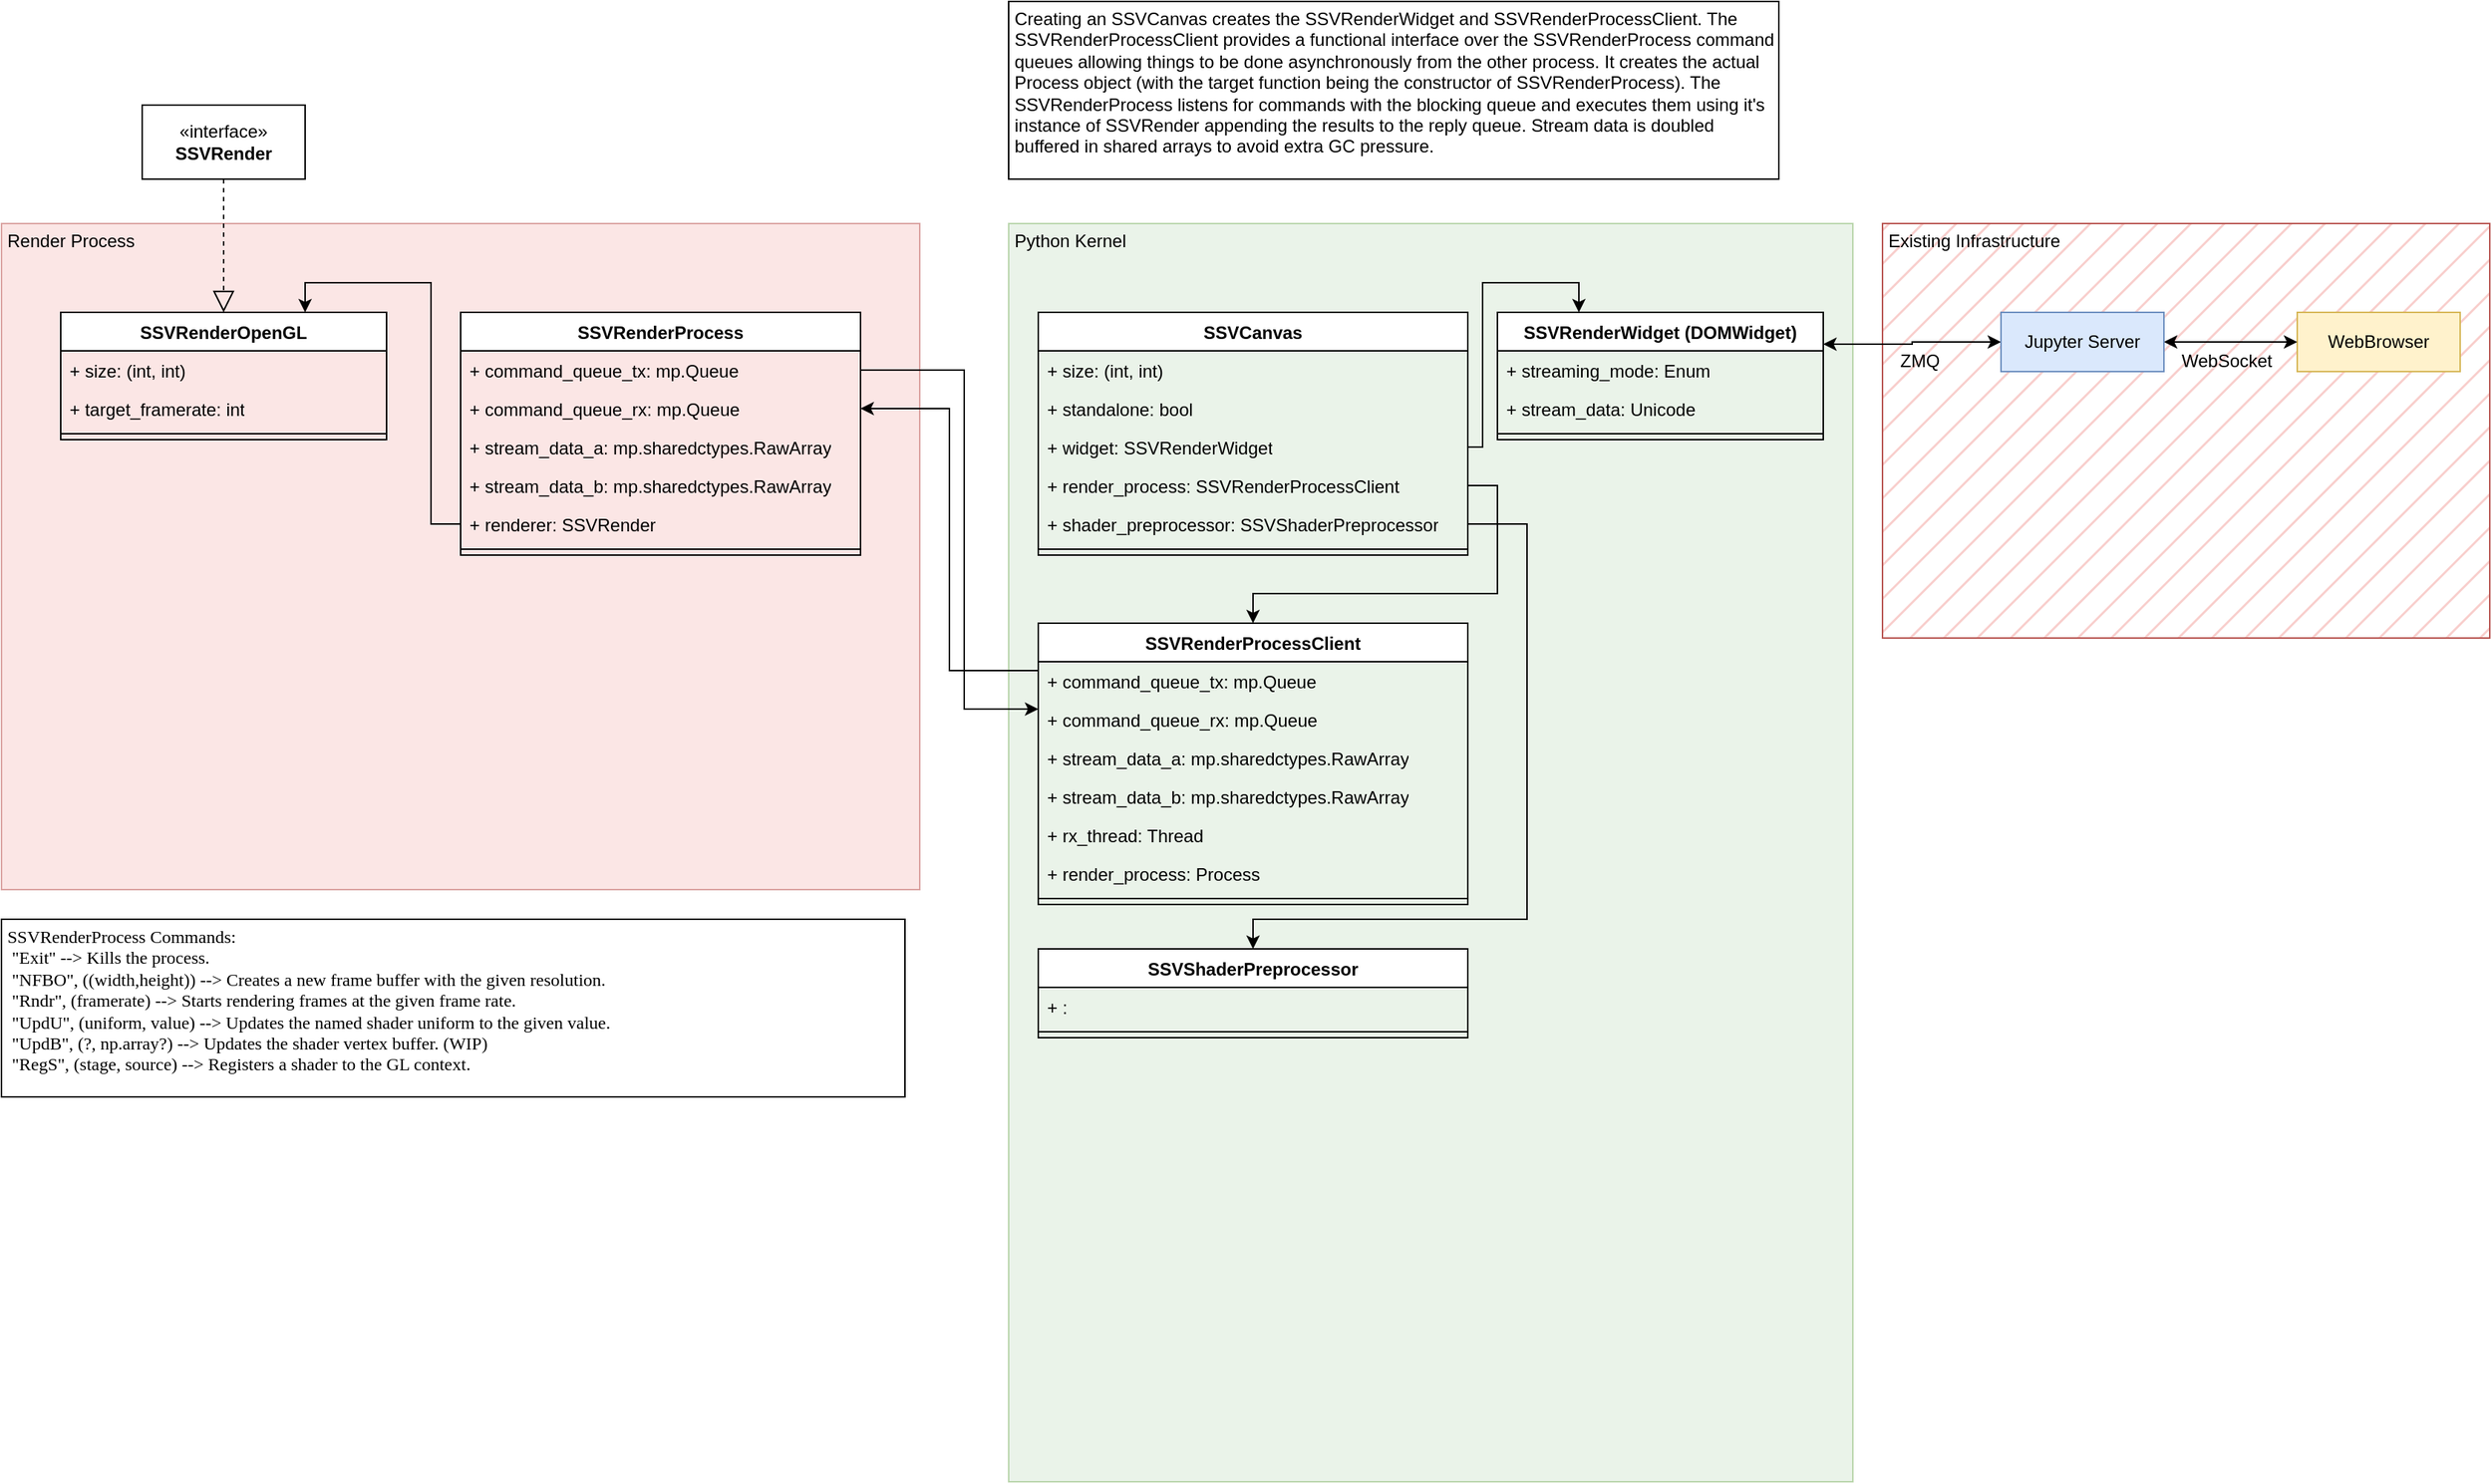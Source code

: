 <mxfile version="21.2.1" type="device">
  <diagram id="C5RBs43oDa-KdzZeNtuy" name="Page-1">
    <mxGraphModel dx="3695" dy="1500" grid="1" gridSize="10" guides="1" tooltips="1" connect="1" arrows="1" fold="1" page="1" pageScale="1" pageWidth="827" pageHeight="1169" math="0" shadow="0">
      <root>
        <mxCell id="WIyWlLk6GJQsqaUBKTNV-0" />
        <mxCell id="WIyWlLk6GJQsqaUBKTNV-1" parent="WIyWlLk6GJQsqaUBKTNV-0" />
        <mxCell id="OArZoNkkYWCq3TbzpfUT-14" value="Existing Infrastructure" style="rounded=0;whiteSpace=wrap;html=1;fillColor=#f8cecc;strokeColor=#b85450;fillStyle=hatch;verticalAlign=top;align=left;spacing=4;spacingTop=-4;" vertex="1" parent="WIyWlLk6GJQsqaUBKTNV-1">
          <mxGeometry x="470" y="190" width="410" height="280" as="geometry" />
        </mxCell>
        <mxCell id="OArZoNkkYWCq3TbzpfUT-6" value="Python Kernel" style="rounded=0;whiteSpace=wrap;html=1;fillColor=#d5e8d4;strokeColor=#82b366;fillStyle=auto;gradientColor=none;opacity=50;align=left;verticalAlign=top;spacing=4;spacingTop=-4;" vertex="1" parent="WIyWlLk6GJQsqaUBKTNV-1">
          <mxGeometry x="-120" y="190" width="570" height="850" as="geometry" />
        </mxCell>
        <mxCell id="OArZoNkkYWCq3TbzpfUT-12" style="edgeStyle=orthogonalEdgeStyle;rounded=0;orthogonalLoop=1;jettySize=auto;html=1;exitX=1;exitY=0.25;exitDx=0;exitDy=0;entryX=0;entryY=0.5;entryDx=0;entryDy=0;startArrow=classic;startFill=1;" edge="1" parent="WIyWlLk6GJQsqaUBKTNV-1" source="OArZoNkkYWCq3TbzpfUT-0" target="OArZoNkkYWCq3TbzpfUT-5">
          <mxGeometry relative="1" as="geometry">
            <Array as="points">
              <mxPoint x="490" y="272" />
              <mxPoint x="490" y="270" />
            </Array>
          </mxGeometry>
        </mxCell>
        <mxCell id="OArZoNkkYWCq3TbzpfUT-0" value="SSVRenderWidget (DOMWidget)" style="swimlane;fontStyle=1;align=center;verticalAlign=top;childLayout=stackLayout;horizontal=1;startSize=26;horizontalStack=0;resizeParent=1;resizeParentMax=0;resizeLast=0;collapsible=1;marginBottom=0;whiteSpace=wrap;html=1;" vertex="1" parent="WIyWlLk6GJQsqaUBKTNV-1">
          <mxGeometry x="210" y="250" width="220" height="86" as="geometry" />
        </mxCell>
        <mxCell id="OArZoNkkYWCq3TbzpfUT-1" value="+ streaming_mode: Enum" style="text;strokeColor=none;fillColor=none;align=left;verticalAlign=top;spacingLeft=4;spacingRight=4;overflow=hidden;rotatable=0;points=[[0,0.5],[1,0.5]];portConstraint=eastwest;whiteSpace=wrap;html=1;" vertex="1" parent="OArZoNkkYWCq3TbzpfUT-0">
          <mxGeometry y="26" width="220" height="26" as="geometry" />
        </mxCell>
        <mxCell id="OArZoNkkYWCq3TbzpfUT-15" value="+ stream_data: Unicode" style="text;strokeColor=none;fillColor=none;align=left;verticalAlign=top;spacingLeft=4;spacingRight=4;overflow=hidden;rotatable=0;points=[[0,0.5],[1,0.5]];portConstraint=eastwest;whiteSpace=wrap;html=1;" vertex="1" parent="OArZoNkkYWCq3TbzpfUT-0">
          <mxGeometry y="52" width="220" height="26" as="geometry" />
        </mxCell>
        <mxCell id="OArZoNkkYWCq3TbzpfUT-2" value="" style="line;strokeWidth=1;fillColor=none;align=left;verticalAlign=middle;spacingTop=-1;spacingLeft=3;spacingRight=3;rotatable=0;labelPosition=right;points=[];portConstraint=eastwest;strokeColor=inherit;" vertex="1" parent="OArZoNkkYWCq3TbzpfUT-0">
          <mxGeometry y="78" width="220" height="8" as="geometry" />
        </mxCell>
        <mxCell id="OArZoNkkYWCq3TbzpfUT-4" value="WebBrowser" style="html=1;whiteSpace=wrap;fillColor=#fff2cc;strokeColor=#d6b656;" vertex="1" parent="WIyWlLk6GJQsqaUBKTNV-1">
          <mxGeometry x="750" y="250" width="110" height="40" as="geometry" />
        </mxCell>
        <mxCell id="OArZoNkkYWCq3TbzpfUT-8" style="edgeStyle=orthogonalEdgeStyle;rounded=0;orthogonalLoop=1;jettySize=auto;html=1;exitX=1;exitY=0.5;exitDx=0;exitDy=0;entryX=0;entryY=0.5;entryDx=0;entryDy=0;endArrow=classic;endFill=1;startArrow=classic;startFill=1;" edge="1" parent="WIyWlLk6GJQsqaUBKTNV-1" source="OArZoNkkYWCq3TbzpfUT-5" target="OArZoNkkYWCq3TbzpfUT-4">
          <mxGeometry relative="1" as="geometry" />
        </mxCell>
        <mxCell id="OArZoNkkYWCq3TbzpfUT-5" value="Jupyter Server" style="html=1;whiteSpace=wrap;fillColor=#dae8fc;strokeColor=#6c8ebf;" vertex="1" parent="WIyWlLk6GJQsqaUBKTNV-1">
          <mxGeometry x="550" y="250" width="110" height="40" as="geometry" />
        </mxCell>
        <mxCell id="OArZoNkkYWCq3TbzpfUT-7" value="Render Process" style="rounded=0;whiteSpace=wrap;html=1;fillColor=#f8cecc;strokeColor=#b85450;fillStyle=auto;opacity=50;align=left;verticalAlign=top;spacing=4;spacingTop=-4;" vertex="1" parent="WIyWlLk6GJQsqaUBKTNV-1">
          <mxGeometry x="-800" y="190" width="620" height="450" as="geometry" />
        </mxCell>
        <mxCell id="OArZoNkkYWCq3TbzpfUT-9" value="WebSocket" style="text;html=1;align=left;verticalAlign=middle;resizable=0;points=[];autosize=1;strokeColor=none;fillColor=none;" vertex="1" parent="WIyWlLk6GJQsqaUBKTNV-1">
          <mxGeometry x="670" y="268" width="80" height="30" as="geometry" />
        </mxCell>
        <mxCell id="OArZoNkkYWCq3TbzpfUT-13" value="ZMQ" style="text;html=1;align=left;verticalAlign=middle;resizable=0;points=[];autosize=1;strokeColor=none;fillColor=none;" vertex="1" parent="WIyWlLk6GJQsqaUBKTNV-1">
          <mxGeometry x="480" y="268" width="50" height="30" as="geometry" />
        </mxCell>
        <mxCell id="OArZoNkkYWCq3TbzpfUT-16" value="SSVCanvas" style="swimlane;fontStyle=1;align=center;verticalAlign=top;childLayout=stackLayout;horizontal=1;startSize=26;horizontalStack=0;resizeParent=1;resizeParentMax=0;resizeLast=0;collapsible=1;marginBottom=0;whiteSpace=wrap;html=1;" vertex="1" parent="WIyWlLk6GJQsqaUBKTNV-1">
          <mxGeometry x="-100" y="250" width="290" height="164" as="geometry" />
        </mxCell>
        <mxCell id="OArZoNkkYWCq3TbzpfUT-17" value="+ size: (int, int)" style="text;strokeColor=none;fillColor=none;align=left;verticalAlign=top;spacingLeft=4;spacingRight=4;overflow=hidden;rotatable=0;points=[[0,0.5],[1,0.5]];portConstraint=eastwest;whiteSpace=wrap;html=1;" vertex="1" parent="OArZoNkkYWCq3TbzpfUT-16">
          <mxGeometry y="26" width="290" height="26" as="geometry" />
        </mxCell>
        <mxCell id="OArZoNkkYWCq3TbzpfUT-18" value="+ standalone: bool" style="text;strokeColor=none;fillColor=none;align=left;verticalAlign=top;spacingLeft=4;spacingRight=4;overflow=hidden;rotatable=0;points=[[0,0.5],[1,0.5]];portConstraint=eastwest;whiteSpace=wrap;html=1;" vertex="1" parent="OArZoNkkYWCq3TbzpfUT-16">
          <mxGeometry y="52" width="290" height="26" as="geometry" />
        </mxCell>
        <mxCell id="OArZoNkkYWCq3TbzpfUT-21" value="+ widget: SSVRenderWidget" style="text;strokeColor=none;fillColor=none;align=left;verticalAlign=top;spacingLeft=4;spacingRight=4;overflow=hidden;rotatable=0;points=[[0,0.5],[1,0.5]];portConstraint=eastwest;whiteSpace=wrap;html=1;" vertex="1" parent="OArZoNkkYWCq3TbzpfUT-16">
          <mxGeometry y="78" width="290" height="26" as="geometry" />
        </mxCell>
        <mxCell id="OArZoNkkYWCq3TbzpfUT-22" value="+ render_process: SSVRenderProcessClient" style="text;strokeColor=none;fillColor=none;align=left;verticalAlign=top;spacingLeft=4;spacingRight=4;overflow=hidden;rotatable=0;points=[[0,0.5],[1,0.5]];portConstraint=eastwest;whiteSpace=wrap;html=1;" vertex="1" parent="OArZoNkkYWCq3TbzpfUT-16">
          <mxGeometry y="104" width="290" height="26" as="geometry" />
        </mxCell>
        <mxCell id="OArZoNkkYWCq3TbzpfUT-76" value="+ shader_preprocessor: SSVShaderPreprocessor" style="text;strokeColor=none;fillColor=none;align=left;verticalAlign=top;spacingLeft=4;spacingRight=4;overflow=hidden;rotatable=0;points=[[0,0.5],[1,0.5]];portConstraint=eastwest;whiteSpace=wrap;html=1;" vertex="1" parent="OArZoNkkYWCq3TbzpfUT-16">
          <mxGeometry y="130" width="290" height="26" as="geometry" />
        </mxCell>
        <mxCell id="OArZoNkkYWCq3TbzpfUT-19" value="" style="line;strokeWidth=1;fillColor=none;align=left;verticalAlign=middle;spacingTop=-1;spacingLeft=3;spacingRight=3;rotatable=0;labelPosition=right;points=[];portConstraint=eastwest;strokeColor=inherit;" vertex="1" parent="OArZoNkkYWCq3TbzpfUT-16">
          <mxGeometry y="156" width="290" height="8" as="geometry" />
        </mxCell>
        <mxCell id="OArZoNkkYWCq3TbzpfUT-24" value="SSVRenderProcess" style="swimlane;fontStyle=1;align=center;verticalAlign=top;childLayout=stackLayout;horizontal=1;startSize=26;horizontalStack=0;resizeParent=1;resizeParentMax=0;resizeLast=0;collapsible=1;marginBottom=0;whiteSpace=wrap;html=1;" vertex="1" parent="WIyWlLk6GJQsqaUBKTNV-1">
          <mxGeometry x="-490" y="250" width="270" height="164" as="geometry" />
        </mxCell>
        <mxCell id="OArZoNkkYWCq3TbzpfUT-52" value="+ command_queue_tx: mp.Queue" style="text;strokeColor=none;fillColor=none;align=left;verticalAlign=top;spacingLeft=4;spacingRight=4;overflow=hidden;rotatable=0;points=[[0,0.5],[1,0.5]];portConstraint=eastwest;whiteSpace=wrap;html=1;" vertex="1" parent="OArZoNkkYWCq3TbzpfUT-24">
          <mxGeometry y="26" width="270" height="26" as="geometry" />
        </mxCell>
        <mxCell id="OArZoNkkYWCq3TbzpfUT-55" value="+ command_queue_rx: mp.Queue" style="text;strokeColor=none;fillColor=none;align=left;verticalAlign=top;spacingLeft=4;spacingRight=4;overflow=hidden;rotatable=0;points=[[0,0.5],[1,0.5]];portConstraint=eastwest;whiteSpace=wrap;html=1;" vertex="1" parent="OArZoNkkYWCq3TbzpfUT-24">
          <mxGeometry y="52" width="270" height="26" as="geometry" />
        </mxCell>
        <mxCell id="OArZoNkkYWCq3TbzpfUT-66" value="+ stream_data_a: mp.sharedctypes.RawArray" style="text;strokeColor=none;fillColor=none;align=left;verticalAlign=top;spacingLeft=4;spacingRight=4;overflow=hidden;rotatable=0;points=[[0,0.5],[1,0.5]];portConstraint=eastwest;whiteSpace=wrap;html=1;" vertex="1" parent="OArZoNkkYWCq3TbzpfUT-24">
          <mxGeometry y="78" width="270" height="26" as="geometry" />
        </mxCell>
        <mxCell id="OArZoNkkYWCq3TbzpfUT-67" value="+ stream_data_b: mp.sharedctypes.RawArray" style="text;strokeColor=none;fillColor=none;align=left;verticalAlign=top;spacingLeft=4;spacingRight=4;overflow=hidden;rotatable=0;points=[[0,0.5],[1,0.5]];portConstraint=eastwest;whiteSpace=wrap;html=1;" vertex="1" parent="OArZoNkkYWCq3TbzpfUT-24">
          <mxGeometry y="104" width="270" height="26" as="geometry" />
        </mxCell>
        <mxCell id="OArZoNkkYWCq3TbzpfUT-29" value="+ renderer: SSVRender" style="text;strokeColor=none;fillColor=none;align=left;verticalAlign=top;spacingLeft=4;spacingRight=4;overflow=hidden;rotatable=0;points=[[0,0.5],[1,0.5]];portConstraint=eastwest;whiteSpace=wrap;html=1;" vertex="1" parent="OArZoNkkYWCq3TbzpfUT-24">
          <mxGeometry y="130" width="270" height="26" as="geometry" />
        </mxCell>
        <mxCell id="OArZoNkkYWCq3TbzpfUT-30" value="" style="line;strokeWidth=1;fillColor=none;align=left;verticalAlign=middle;spacingTop=-1;spacingLeft=3;spacingRight=3;rotatable=0;labelPosition=right;points=[];portConstraint=eastwest;strokeColor=inherit;" vertex="1" parent="OArZoNkkYWCq3TbzpfUT-24">
          <mxGeometry y="156" width="270" height="8" as="geometry" />
        </mxCell>
        <mxCell id="OArZoNkkYWCq3TbzpfUT-31" value="SSVRenderOpenGL" style="swimlane;fontStyle=1;align=center;verticalAlign=top;childLayout=stackLayout;horizontal=1;startSize=26;horizontalStack=0;resizeParent=1;resizeParentMax=0;resizeLast=0;collapsible=1;marginBottom=0;whiteSpace=wrap;html=1;" vertex="1" parent="WIyWlLk6GJQsqaUBKTNV-1">
          <mxGeometry x="-760" y="250" width="220" height="86" as="geometry" />
        </mxCell>
        <mxCell id="OArZoNkkYWCq3TbzpfUT-32" value="+ size: (int, int)" style="text;strokeColor=none;fillColor=none;align=left;verticalAlign=top;spacingLeft=4;spacingRight=4;overflow=hidden;rotatable=0;points=[[0,0.5],[1,0.5]];portConstraint=eastwest;whiteSpace=wrap;html=1;" vertex="1" parent="OArZoNkkYWCq3TbzpfUT-31">
          <mxGeometry y="26" width="220" height="26" as="geometry" />
        </mxCell>
        <mxCell id="OArZoNkkYWCq3TbzpfUT-34" value="+ target_framerate: int" style="text;strokeColor=none;fillColor=none;align=left;verticalAlign=top;spacingLeft=4;spacingRight=4;overflow=hidden;rotatable=0;points=[[0,0.5],[1,0.5]];portConstraint=eastwest;whiteSpace=wrap;html=1;" vertex="1" parent="OArZoNkkYWCq3TbzpfUT-31">
          <mxGeometry y="52" width="220" height="26" as="geometry" />
        </mxCell>
        <mxCell id="OArZoNkkYWCq3TbzpfUT-37" value="" style="line;strokeWidth=1;fillColor=none;align=left;verticalAlign=middle;spacingTop=-1;spacingLeft=3;spacingRight=3;rotatable=0;labelPosition=right;points=[];portConstraint=eastwest;strokeColor=inherit;" vertex="1" parent="OArZoNkkYWCq3TbzpfUT-31">
          <mxGeometry y="78" width="220" height="8" as="geometry" />
        </mxCell>
        <mxCell id="OArZoNkkYWCq3TbzpfUT-38" value="«interface»&lt;br&gt;&lt;b&gt;SSVRender&lt;/b&gt;" style="html=1;whiteSpace=wrap;" vertex="1" parent="WIyWlLk6GJQsqaUBKTNV-1">
          <mxGeometry x="-705" y="110" width="110" height="50" as="geometry" />
        </mxCell>
        <mxCell id="OArZoNkkYWCq3TbzpfUT-39" value="" style="endArrow=block;dashed=1;endFill=0;endSize=12;html=1;rounded=0;exitX=0.5;exitY=1;exitDx=0;exitDy=0;entryX=0.5;entryY=0;entryDx=0;entryDy=0;" edge="1" parent="WIyWlLk6GJQsqaUBKTNV-1" source="OArZoNkkYWCq3TbzpfUT-38" target="OArZoNkkYWCq3TbzpfUT-31">
          <mxGeometry width="160" relative="1" as="geometry">
            <mxPoint x="-430" y="100" as="sourcePoint" />
            <mxPoint x="-270" y="100" as="targetPoint" />
          </mxGeometry>
        </mxCell>
        <mxCell id="OArZoNkkYWCq3TbzpfUT-40" value="SSVRenderProcessClient" style="swimlane;fontStyle=1;align=center;verticalAlign=top;childLayout=stackLayout;horizontal=1;startSize=26;horizontalStack=0;resizeParent=1;resizeParentMax=0;resizeLast=0;collapsible=1;marginBottom=0;whiteSpace=wrap;html=1;" vertex="1" parent="WIyWlLk6GJQsqaUBKTNV-1">
          <mxGeometry x="-100" y="460" width="290" height="190" as="geometry" />
        </mxCell>
        <mxCell id="OArZoNkkYWCq3TbzpfUT-45" value="+ command_queue_tx: mp.Queue" style="text;strokeColor=none;fillColor=none;align=left;verticalAlign=top;spacingLeft=4;spacingRight=4;overflow=hidden;rotatable=0;points=[[0,0.5],[1,0.5]];portConstraint=eastwest;whiteSpace=wrap;html=1;" vertex="1" parent="OArZoNkkYWCq3TbzpfUT-40">
          <mxGeometry y="26" width="290" height="26" as="geometry" />
        </mxCell>
        <mxCell id="OArZoNkkYWCq3TbzpfUT-50" value="+ command_queue_rx: mp.Queue" style="text;strokeColor=none;fillColor=none;align=left;verticalAlign=top;spacingLeft=4;spacingRight=4;overflow=hidden;rotatable=0;points=[[0,0.5],[1,0.5]];portConstraint=eastwest;whiteSpace=wrap;html=1;" vertex="1" parent="OArZoNkkYWCq3TbzpfUT-40">
          <mxGeometry y="52" width="290" height="26" as="geometry" />
        </mxCell>
        <mxCell id="OArZoNkkYWCq3TbzpfUT-64" value="+ stream_data_a: mp.sharedctypes.RawArray" style="text;strokeColor=none;fillColor=none;align=left;verticalAlign=top;spacingLeft=4;spacingRight=4;overflow=hidden;rotatable=0;points=[[0,0.5],[1,0.5]];portConstraint=eastwest;whiteSpace=wrap;html=1;" vertex="1" parent="OArZoNkkYWCq3TbzpfUT-40">
          <mxGeometry y="78" width="290" height="26" as="geometry" />
        </mxCell>
        <mxCell id="OArZoNkkYWCq3TbzpfUT-65" value="+ stream_data_b: mp.sharedctypes.RawArray" style="text;strokeColor=none;fillColor=none;align=left;verticalAlign=top;spacingLeft=4;spacingRight=4;overflow=hidden;rotatable=0;points=[[0,0.5],[1,0.5]];portConstraint=eastwest;whiteSpace=wrap;html=1;" vertex="1" parent="OArZoNkkYWCq3TbzpfUT-40">
          <mxGeometry y="104" width="290" height="26" as="geometry" />
        </mxCell>
        <mxCell id="OArZoNkkYWCq3TbzpfUT-57" value="+ rx_thread: Thread" style="text;strokeColor=none;fillColor=none;align=left;verticalAlign=top;spacingLeft=4;spacingRight=4;overflow=hidden;rotatable=0;points=[[0,0.5],[1,0.5]];portConstraint=eastwest;whiteSpace=wrap;html=1;" vertex="1" parent="OArZoNkkYWCq3TbzpfUT-40">
          <mxGeometry y="130" width="290" height="26" as="geometry" />
        </mxCell>
        <mxCell id="OArZoNkkYWCq3TbzpfUT-63" value="+ render_process: Process" style="text;strokeColor=none;fillColor=none;align=left;verticalAlign=top;spacingLeft=4;spacingRight=4;overflow=hidden;rotatable=0;points=[[0,0.5],[1,0.5]];portConstraint=eastwest;whiteSpace=wrap;html=1;" vertex="1" parent="OArZoNkkYWCq3TbzpfUT-40">
          <mxGeometry y="156" width="290" height="26" as="geometry" />
        </mxCell>
        <mxCell id="OArZoNkkYWCq3TbzpfUT-46" value="" style="line;strokeWidth=1;fillColor=none;align=left;verticalAlign=middle;spacingTop=-1;spacingLeft=3;spacingRight=3;rotatable=0;labelPosition=right;points=[];portConstraint=eastwest;strokeColor=inherit;" vertex="1" parent="OArZoNkkYWCq3TbzpfUT-40">
          <mxGeometry y="182" width="290" height="8" as="geometry" />
        </mxCell>
        <mxCell id="OArZoNkkYWCq3TbzpfUT-47" value="" style="edgeStyle=orthogonalEdgeStyle;rounded=0;orthogonalLoop=1;jettySize=auto;html=1;entryX=0.25;entryY=0;entryDx=0;entryDy=0;" edge="1" parent="WIyWlLk6GJQsqaUBKTNV-1" source="OArZoNkkYWCq3TbzpfUT-21" target="OArZoNkkYWCq3TbzpfUT-0">
          <mxGeometry relative="1" as="geometry">
            <Array as="points">
              <mxPoint x="200" y="341" />
              <mxPoint x="200" y="230" />
              <mxPoint x="265" y="230" />
            </Array>
          </mxGeometry>
        </mxCell>
        <mxCell id="OArZoNkkYWCq3TbzpfUT-48" style="edgeStyle=orthogonalEdgeStyle;rounded=0;orthogonalLoop=1;jettySize=auto;html=1;exitX=1;exitY=0.5;exitDx=0;exitDy=0;entryX=0.5;entryY=0;entryDx=0;entryDy=0;" edge="1" parent="WIyWlLk6GJQsqaUBKTNV-1" source="OArZoNkkYWCq3TbzpfUT-22" target="OArZoNkkYWCq3TbzpfUT-40">
          <mxGeometry relative="1" as="geometry">
            <Array as="points">
              <mxPoint x="210" y="367" />
              <mxPoint x="210" y="440" />
              <mxPoint x="45" y="440" />
            </Array>
          </mxGeometry>
        </mxCell>
        <mxCell id="OArZoNkkYWCq3TbzpfUT-56" style="edgeStyle=orthogonalEdgeStyle;rounded=0;orthogonalLoop=1;jettySize=auto;html=1;entryX=0.75;entryY=0;entryDx=0;entryDy=0;" edge="1" parent="WIyWlLk6GJQsqaUBKTNV-1" source="OArZoNkkYWCq3TbzpfUT-29" target="OArZoNkkYWCq3TbzpfUT-31">
          <mxGeometry relative="1" as="geometry">
            <Array as="points">
              <mxPoint x="-510" y="393" />
              <mxPoint x="-510" y="230" />
              <mxPoint x="-595" y="230" />
            </Array>
          </mxGeometry>
        </mxCell>
        <mxCell id="OArZoNkkYWCq3TbzpfUT-59" value="Creating an SSVCanvas creates the SSVRenderWidget and SSVRenderProcessClient. The SSVRenderProcessClient provides a functional interface over the SSVRenderProcess command queues allowing things to be done asynchronously from the other process. It creates the actual Process object (with the target function being the constructor of SSVRenderProcess). The SSVRenderProcess listens for commands with the blocking queue and executes them using it&#39;s instance of SSVRender appending the results to the reply queue. Stream data is doubled buffered in shared arrays to avoid extra GC pressure." style="rounded=0;whiteSpace=wrap;html=1;align=left;verticalAlign=top;spacingTop=-4;spacing=4;fillColor=none;" vertex="1" parent="WIyWlLk6GJQsqaUBKTNV-1">
          <mxGeometry x="-120" y="40" width="520" height="120" as="geometry" />
        </mxCell>
        <mxCell id="OArZoNkkYWCq3TbzpfUT-61" style="edgeStyle=orthogonalEdgeStyle;rounded=0;orthogonalLoop=1;jettySize=auto;html=1;" edge="1" parent="WIyWlLk6GJQsqaUBKTNV-1" source="OArZoNkkYWCq3TbzpfUT-52" target="OArZoNkkYWCq3TbzpfUT-50">
          <mxGeometry relative="1" as="geometry">
            <Array as="points">
              <mxPoint x="-150" y="289" />
              <mxPoint x="-150" y="518" />
            </Array>
          </mxGeometry>
        </mxCell>
        <mxCell id="OArZoNkkYWCq3TbzpfUT-62" style="edgeStyle=orthogonalEdgeStyle;rounded=0;orthogonalLoop=1;jettySize=auto;html=1;" edge="1" parent="WIyWlLk6GJQsqaUBKTNV-1" source="OArZoNkkYWCq3TbzpfUT-45" target="OArZoNkkYWCq3TbzpfUT-55">
          <mxGeometry relative="1" as="geometry">
            <Array as="points">
              <mxPoint x="-160" y="492" />
              <mxPoint x="-160" y="315" />
            </Array>
          </mxGeometry>
        </mxCell>
        <mxCell id="OArZoNkkYWCq3TbzpfUT-68" value="SSVShaderPreprocessor" style="swimlane;fontStyle=1;align=center;verticalAlign=top;childLayout=stackLayout;horizontal=1;startSize=26;horizontalStack=0;resizeParent=1;resizeParentMax=0;resizeLast=0;collapsible=1;marginBottom=0;whiteSpace=wrap;html=1;" vertex="1" parent="WIyWlLk6GJQsqaUBKTNV-1">
          <mxGeometry x="-100" y="680" width="290" height="60" as="geometry" />
        </mxCell>
        <mxCell id="OArZoNkkYWCq3TbzpfUT-74" value="+ :&amp;nbsp;" style="text;strokeColor=none;fillColor=none;align=left;verticalAlign=top;spacingLeft=4;spacingRight=4;overflow=hidden;rotatable=0;points=[[0,0.5],[1,0.5]];portConstraint=eastwest;whiteSpace=wrap;html=1;" vertex="1" parent="OArZoNkkYWCq3TbzpfUT-68">
          <mxGeometry y="26" width="290" height="26" as="geometry" />
        </mxCell>
        <mxCell id="OArZoNkkYWCq3TbzpfUT-75" value="" style="line;strokeWidth=1;fillColor=none;align=left;verticalAlign=middle;spacingTop=-1;spacingLeft=3;spacingRight=3;rotatable=0;labelPosition=right;points=[];portConstraint=eastwest;strokeColor=inherit;" vertex="1" parent="OArZoNkkYWCq3TbzpfUT-68">
          <mxGeometry y="52" width="290" height="8" as="geometry" />
        </mxCell>
        <mxCell id="OArZoNkkYWCq3TbzpfUT-77" style="edgeStyle=orthogonalEdgeStyle;rounded=0;orthogonalLoop=1;jettySize=auto;html=1;entryX=0.5;entryY=0;entryDx=0;entryDy=0;" edge="1" parent="WIyWlLk6GJQsqaUBKTNV-1" source="OArZoNkkYWCq3TbzpfUT-76" target="OArZoNkkYWCq3TbzpfUT-68">
          <mxGeometry relative="1" as="geometry">
            <Array as="points">
              <mxPoint x="230" y="393" />
              <mxPoint x="230" y="660" />
              <mxPoint x="45" y="660" />
            </Array>
          </mxGeometry>
        </mxCell>
        <mxCell id="OArZoNkkYWCq3TbzpfUT-78" value="&lt;font face=&quot;Lucida Console&quot;&gt;SSVRenderProcess Commands:&lt;br&gt;&amp;nbsp;&quot;Exit&quot; --&amp;gt; Kills the process.&lt;br&gt;&amp;nbsp;&quot;NFBO&quot;, ((width,height)) --&amp;gt; Creates a new frame buffer with the given resolution.&lt;br&gt;&amp;nbsp;&quot;Rndr&quot;, (framerate) --&amp;gt; Starts rendering frames at the given frame rate.&lt;br&gt;&amp;nbsp;&quot;UpdU&quot;, (uniform, value) --&amp;gt; Updates the named shader uniform to the given value.&lt;br&gt;&amp;nbsp;&quot;UpdB&quot;, (?, np.array?) --&amp;gt; Updates the shader vertex buffer. (WIP)&lt;br&gt;&amp;nbsp;&quot;RegS&quot;, (stage, source) --&amp;gt; Registers a shader to the GL context.&lt;br&gt;&lt;/font&gt;" style="rounded=0;whiteSpace=wrap;html=1;align=left;verticalAlign=top;spacingTop=-4;spacing=4;fillColor=none;" vertex="1" parent="WIyWlLk6GJQsqaUBKTNV-1">
          <mxGeometry x="-800" y="660" width="610" height="120" as="geometry" />
        </mxCell>
      </root>
    </mxGraphModel>
  </diagram>
</mxfile>
